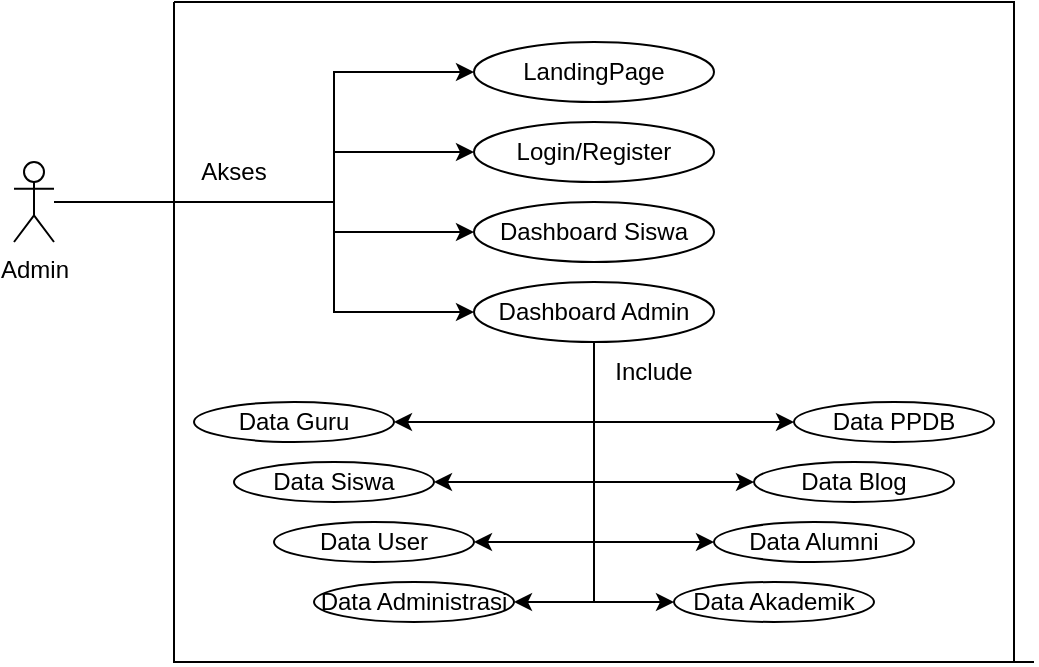 <mxfile version="20.7.4" type="github">
  <diagram id="oNkNhAJ2KDFszdU_LvH_" name="Halaman-1">
    <mxGraphModel dx="880" dy="433" grid="1" gridSize="10" guides="1" tooltips="1" connect="1" arrows="1" fold="1" page="1" pageScale="1" pageWidth="827" pageHeight="1169" math="0" shadow="0">
      <root>
        <mxCell id="0" />
        <mxCell id="1" parent="0" />
        <mxCell id="Fl_dc_lYT0t2XTx5kYlc-1" value="LandingPage" style="ellipse;whiteSpace=wrap;html=1;" vertex="1" parent="1">
          <mxGeometry x="400" y="20" width="120" height="30" as="geometry" />
        </mxCell>
        <mxCell id="Fl_dc_lYT0t2XTx5kYlc-2" value="Login/Register" style="ellipse;whiteSpace=wrap;html=1;" vertex="1" parent="1">
          <mxGeometry x="400" y="60" width="120" height="30" as="geometry" />
        </mxCell>
        <mxCell id="Fl_dc_lYT0t2XTx5kYlc-3" value="Dashboard Siswa" style="ellipse;whiteSpace=wrap;html=1;" vertex="1" parent="1">
          <mxGeometry x="400" y="100" width="120" height="30" as="geometry" />
        </mxCell>
        <mxCell id="Fl_dc_lYT0t2XTx5kYlc-4" value="Dashboard Admin" style="ellipse;whiteSpace=wrap;html=1;" vertex="1" parent="1">
          <mxGeometry x="400" y="140" width="120" height="30" as="geometry" />
        </mxCell>
        <mxCell id="Fl_dc_lYT0t2XTx5kYlc-5" value="Data Guru" style="ellipse;whiteSpace=wrap;html=1;" vertex="1" parent="1">
          <mxGeometry x="260" y="200" width="100" height="20" as="geometry" />
        </mxCell>
        <mxCell id="Fl_dc_lYT0t2XTx5kYlc-8" value="Data User" style="ellipse;whiteSpace=wrap;html=1;" vertex="1" parent="1">
          <mxGeometry x="300" y="260" width="100" height="20" as="geometry" />
        </mxCell>
        <mxCell id="Fl_dc_lYT0t2XTx5kYlc-9" value="Data Siswa" style="ellipse;whiteSpace=wrap;html=1;" vertex="1" parent="1">
          <mxGeometry x="280" y="230" width="100" height="20" as="geometry" />
        </mxCell>
        <mxCell id="Fl_dc_lYT0t2XTx5kYlc-10" value="Data Administrasi" style="ellipse;whiteSpace=wrap;html=1;" vertex="1" parent="1">
          <mxGeometry x="320" y="290" width="100" height="20" as="geometry" />
        </mxCell>
        <mxCell id="Fl_dc_lYT0t2XTx5kYlc-11" value="Data Alumni" style="ellipse;whiteSpace=wrap;html=1;" vertex="1" parent="1">
          <mxGeometry x="520" y="260" width="100" height="20" as="geometry" />
        </mxCell>
        <mxCell id="Fl_dc_lYT0t2XTx5kYlc-20" value="Data Blog" style="ellipse;whiteSpace=wrap;html=1;" vertex="1" parent="1">
          <mxGeometry x="540" y="230" width="100" height="20" as="geometry" />
        </mxCell>
        <mxCell id="Fl_dc_lYT0t2XTx5kYlc-22" value="Data PPDB" style="ellipse;whiteSpace=wrap;html=1;" vertex="1" parent="1">
          <mxGeometry x="560" y="200" width="100" height="20" as="geometry" />
        </mxCell>
        <mxCell id="Fl_dc_lYT0t2XTx5kYlc-23" value="" style="endArrow=none;html=1;rounded=0;" edge="1" parent="1">
          <mxGeometry width="50" height="50" relative="1" as="geometry">
            <mxPoint x="250" as="sourcePoint" />
            <mxPoint x="670" y="330" as="targetPoint" />
            <Array as="points">
              <mxPoint x="670" />
              <mxPoint x="670" y="170" />
            </Array>
          </mxGeometry>
        </mxCell>
        <mxCell id="Fl_dc_lYT0t2XTx5kYlc-24" value="" style="endArrow=none;html=1;rounded=0;" edge="1" parent="1">
          <mxGeometry width="50" height="50" relative="1" as="geometry">
            <mxPoint x="250" as="sourcePoint" />
            <mxPoint x="680" y="330" as="targetPoint" />
            <Array as="points">
              <mxPoint x="250" y="170" />
              <mxPoint x="250" y="330" />
              <mxPoint x="460" y="330" />
            </Array>
          </mxGeometry>
        </mxCell>
        <mxCell id="Fl_dc_lYT0t2XTx5kYlc-34" value="Data Akademik" style="ellipse;whiteSpace=wrap;html=1;" vertex="1" parent="1">
          <mxGeometry x="500" y="290" width="100" height="20" as="geometry" />
        </mxCell>
        <mxCell id="Fl_dc_lYT0t2XTx5kYlc-36" value="" style="endArrow=classic;html=1;rounded=0;exitX=0.5;exitY=1;exitDx=0;exitDy=0;entryX=0;entryY=0.5;entryDx=0;entryDy=0;" edge="1" parent="1" source="Fl_dc_lYT0t2XTx5kYlc-4" target="Fl_dc_lYT0t2XTx5kYlc-34">
          <mxGeometry width="50" height="50" relative="1" as="geometry">
            <mxPoint x="430" y="270" as="sourcePoint" />
            <mxPoint x="480" y="220" as="targetPoint" />
            <Array as="points">
              <mxPoint x="460" y="300" />
            </Array>
          </mxGeometry>
        </mxCell>
        <mxCell id="Fl_dc_lYT0t2XTx5kYlc-38" value="" style="endArrow=classic;html=1;rounded=0;entryX=0;entryY=0.5;entryDx=0;entryDy=0;" edge="1" parent="1" target="Fl_dc_lYT0t2XTx5kYlc-11">
          <mxGeometry width="50" height="50" relative="1" as="geometry">
            <mxPoint x="460" y="170" as="sourcePoint" />
            <mxPoint x="500" y="310" as="targetPoint" />
            <Array as="points">
              <mxPoint x="460" y="270" />
            </Array>
          </mxGeometry>
        </mxCell>
        <mxCell id="Fl_dc_lYT0t2XTx5kYlc-39" value="" style="endArrow=classic;html=1;rounded=0;entryX=0;entryY=0.5;entryDx=0;entryDy=0;" edge="1" parent="1" target="Fl_dc_lYT0t2XTx5kYlc-20">
          <mxGeometry width="50" height="50" relative="1" as="geometry">
            <mxPoint x="460" y="170" as="sourcePoint" />
            <mxPoint x="530" y="280" as="targetPoint" />
            <Array as="points">
              <mxPoint x="460" y="240" />
            </Array>
          </mxGeometry>
        </mxCell>
        <mxCell id="Fl_dc_lYT0t2XTx5kYlc-40" value="" style="endArrow=classic;html=1;rounded=0;entryX=0;entryY=0.5;entryDx=0;entryDy=0;exitX=0.5;exitY=1;exitDx=0;exitDy=0;" edge="1" parent="1" source="Fl_dc_lYT0t2XTx5kYlc-4" target="Fl_dc_lYT0t2XTx5kYlc-22">
          <mxGeometry width="50" height="50" relative="1" as="geometry">
            <mxPoint x="460" y="180" as="sourcePoint" />
            <mxPoint x="540" y="290" as="targetPoint" />
            <Array as="points">
              <mxPoint x="460" y="210" />
            </Array>
          </mxGeometry>
        </mxCell>
        <mxCell id="Fl_dc_lYT0t2XTx5kYlc-41" value="" style="endArrow=classic;html=1;rounded=0;entryX=1;entryY=0.5;entryDx=0;entryDy=0;" edge="1" parent="1" target="Fl_dc_lYT0t2XTx5kYlc-5">
          <mxGeometry width="50" height="50" relative="1" as="geometry">
            <mxPoint x="460" y="170" as="sourcePoint" />
            <mxPoint x="570" y="220" as="targetPoint" />
            <Array as="points">
              <mxPoint x="460" y="210" />
            </Array>
          </mxGeometry>
        </mxCell>
        <mxCell id="Fl_dc_lYT0t2XTx5kYlc-42" value="" style="endArrow=classic;html=1;rounded=0;entryX=1;entryY=0.5;entryDx=0;entryDy=0;" edge="1" parent="1" target="Fl_dc_lYT0t2XTx5kYlc-9">
          <mxGeometry width="50" height="50" relative="1" as="geometry">
            <mxPoint x="460" y="170" as="sourcePoint" />
            <mxPoint x="370" y="220" as="targetPoint" />
            <Array as="points">
              <mxPoint x="460" y="240" />
            </Array>
          </mxGeometry>
        </mxCell>
        <mxCell id="Fl_dc_lYT0t2XTx5kYlc-43" value="" style="endArrow=classic;html=1;rounded=0;entryX=1;entryY=0.5;entryDx=0;entryDy=0;" edge="1" parent="1" target="Fl_dc_lYT0t2XTx5kYlc-8">
          <mxGeometry width="50" height="50" relative="1" as="geometry">
            <mxPoint x="460" y="170" as="sourcePoint" />
            <mxPoint x="380" y="230" as="targetPoint" />
            <Array as="points">
              <mxPoint x="460" y="270" />
            </Array>
          </mxGeometry>
        </mxCell>
        <mxCell id="Fl_dc_lYT0t2XTx5kYlc-44" value="" style="endArrow=classic;html=1;rounded=0;entryX=1;entryY=0.5;entryDx=0;entryDy=0;" edge="1" parent="1" target="Fl_dc_lYT0t2XTx5kYlc-10">
          <mxGeometry width="50" height="50" relative="1" as="geometry">
            <mxPoint x="460" y="170" as="sourcePoint" />
            <mxPoint x="390" y="240" as="targetPoint" />
            <Array as="points">
              <mxPoint x="460" y="300" />
            </Array>
          </mxGeometry>
        </mxCell>
        <mxCell id="Fl_dc_lYT0t2XTx5kYlc-48" style="edgeStyle=orthogonalEdgeStyle;rounded=0;orthogonalLoop=1;jettySize=auto;html=1;entryX=0;entryY=0.5;entryDx=0;entryDy=0;" edge="1" parent="1" source="Fl_dc_lYT0t2XTx5kYlc-14" target="Fl_dc_lYT0t2XTx5kYlc-4">
          <mxGeometry relative="1" as="geometry">
            <Array as="points">
              <mxPoint x="330" y="100" />
              <mxPoint x="330" y="155" />
            </Array>
          </mxGeometry>
        </mxCell>
        <mxCell id="Fl_dc_lYT0t2XTx5kYlc-49" style="edgeStyle=orthogonalEdgeStyle;rounded=0;orthogonalLoop=1;jettySize=auto;html=1;entryX=0;entryY=0.5;entryDx=0;entryDy=0;" edge="1" parent="1" source="Fl_dc_lYT0t2XTx5kYlc-14" target="Fl_dc_lYT0t2XTx5kYlc-3">
          <mxGeometry relative="1" as="geometry">
            <Array as="points">
              <mxPoint x="330" y="100" />
              <mxPoint x="330" y="115" />
            </Array>
          </mxGeometry>
        </mxCell>
        <mxCell id="Fl_dc_lYT0t2XTx5kYlc-50" style="edgeStyle=orthogonalEdgeStyle;rounded=0;orthogonalLoop=1;jettySize=auto;html=1;entryX=0;entryY=0.5;entryDx=0;entryDy=0;" edge="1" parent="1" source="Fl_dc_lYT0t2XTx5kYlc-14" target="Fl_dc_lYT0t2XTx5kYlc-2">
          <mxGeometry relative="1" as="geometry">
            <Array as="points">
              <mxPoint x="330" y="100" />
              <mxPoint x="330" y="75" />
            </Array>
          </mxGeometry>
        </mxCell>
        <mxCell id="Fl_dc_lYT0t2XTx5kYlc-51" style="edgeStyle=orthogonalEdgeStyle;rounded=0;orthogonalLoop=1;jettySize=auto;html=1;entryX=0;entryY=0.5;entryDx=0;entryDy=0;" edge="1" parent="1" source="Fl_dc_lYT0t2XTx5kYlc-14" target="Fl_dc_lYT0t2XTx5kYlc-1">
          <mxGeometry relative="1" as="geometry">
            <Array as="points">
              <mxPoint x="330" y="100" />
              <mxPoint x="330" y="35" />
            </Array>
          </mxGeometry>
        </mxCell>
        <mxCell id="Fl_dc_lYT0t2XTx5kYlc-14" value="Admin" style="shape=umlActor;verticalLabelPosition=bottom;verticalAlign=top;html=1;outlineConnect=0;" vertex="1" parent="1">
          <mxGeometry x="170" y="80" width="20" height="40" as="geometry" />
        </mxCell>
        <mxCell id="Fl_dc_lYT0t2XTx5kYlc-52" value="Akses" style="text;html=1;strokeColor=none;fillColor=none;align=center;verticalAlign=middle;whiteSpace=wrap;rounded=0;" vertex="1" parent="1">
          <mxGeometry x="250" y="70" width="60" height="30" as="geometry" />
        </mxCell>
        <mxCell id="Fl_dc_lYT0t2XTx5kYlc-53" value="Include" style="text;html=1;strokeColor=none;fillColor=none;align=center;verticalAlign=middle;whiteSpace=wrap;rounded=0;" vertex="1" parent="1">
          <mxGeometry x="460" y="170" width="60" height="30" as="geometry" />
        </mxCell>
      </root>
    </mxGraphModel>
  </diagram>
</mxfile>
